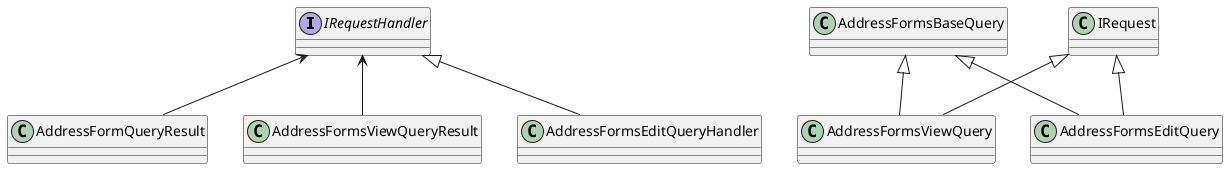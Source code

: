 @startuml Address

Interface IRequestHandler

'IRequestHandler <-- AddressFormsEditQuery
IRequestHandler <-- AddressFormQueryResult
IRequestHandler <-- AddressFormsViewQueryResult
IRequestHandler <|-- AddressFormsEditQueryHandler

AddressFormsBaseQuery <|-- AddressFormsViewQuery
IRequest <|-- AddressFormsViewQuery

AddressFormsBaseQuery <|-- AddressFormsEditQuery 
IRequest <|-- AddressFormsEditQuery
@enduml



